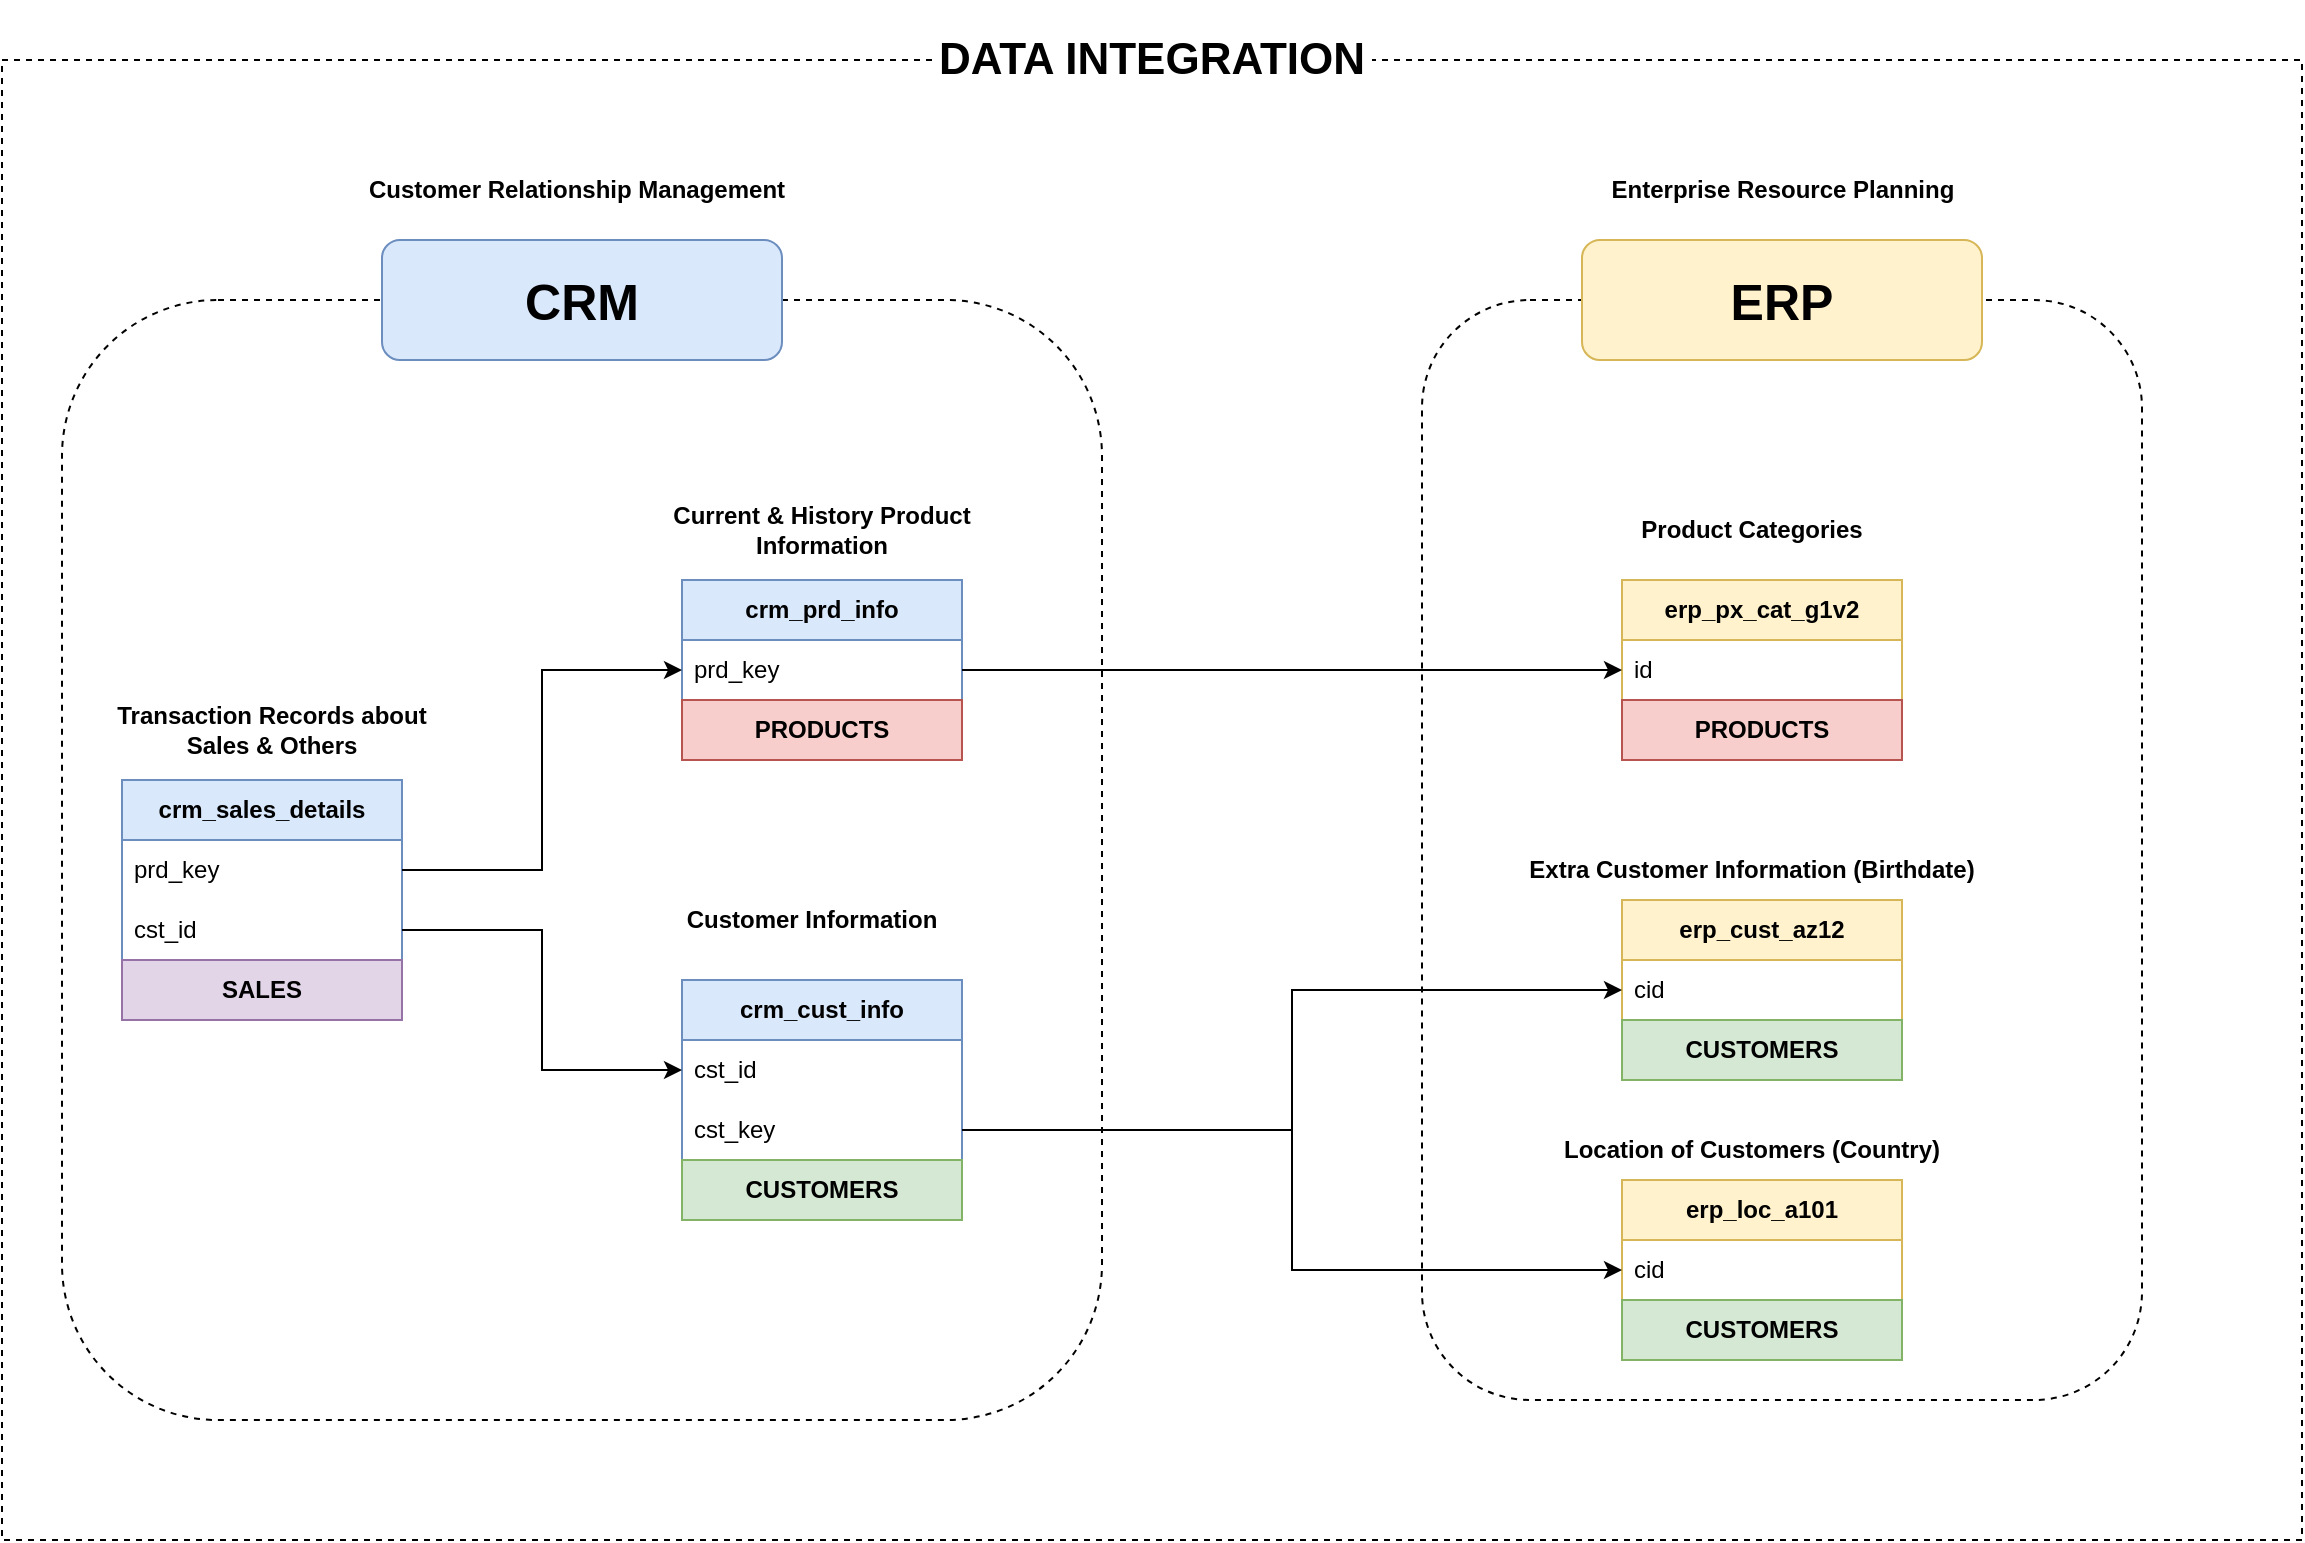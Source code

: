 <mxfile version="26.1.0">
  <diagram name="Page-1" id="xQZh7DtqDWPi7ovFSn_U">
    <mxGraphModel dx="1434" dy="746" grid="1" gridSize="10" guides="1" tooltips="1" connect="1" arrows="1" fold="1" page="1" pageScale="1" pageWidth="1169" pageHeight="827" math="0" shadow="0">
      <root>
        <mxCell id="0" />
        <mxCell id="1" parent="0" />
        <mxCell id="B9Pwn_NhOflRIA-IiDNd-1" value="" style="rounded=1;whiteSpace=wrap;html=1;fillColor=none;dashed=1;" vertex="1" parent="1">
          <mxGeometry x="90" y="160" width="520" height="560" as="geometry" />
        </mxCell>
        <mxCell id="B9Pwn_NhOflRIA-IiDNd-2" value="" style="rounded=1;whiteSpace=wrap;html=1;fillColor=none;dashed=1;" vertex="1" parent="1">
          <mxGeometry x="770" y="160" width="360" height="550" as="geometry" />
        </mxCell>
        <mxCell id="B9Pwn_NhOflRIA-IiDNd-3" value="&lt;font style=&quot;font-size: 25px;&quot;&gt;&lt;b&gt;CRM&lt;/b&gt;&lt;/font&gt;" style="rounded=1;whiteSpace=wrap;html=1;fillColor=#dae8fc;strokeColor=#6c8ebf;" vertex="1" parent="1">
          <mxGeometry x="250" y="130" width="200" height="60" as="geometry" />
        </mxCell>
        <mxCell id="B9Pwn_NhOflRIA-IiDNd-4" value="&lt;font style=&quot;font-size: 25px;&quot;&gt;&lt;b&gt;ERP&lt;/b&gt;&lt;/font&gt;" style="rounded=1;whiteSpace=wrap;html=1;fillColor=#fff2cc;strokeColor=#d6b656;" vertex="1" parent="1">
          <mxGeometry x="850" y="130" width="200" height="60" as="geometry" />
        </mxCell>
        <mxCell id="B9Pwn_NhOflRIA-IiDNd-5" value="crm_sales_details" style="swimlane;fontStyle=1;childLayout=stackLayout;horizontal=1;startSize=30;horizontalStack=0;resizeParent=1;resizeParentMax=0;resizeLast=0;collapsible=1;marginBottom=0;whiteSpace=wrap;html=1;fillColor=#dae8fc;strokeColor=#6c8ebf;" vertex="1" parent="1">
          <mxGeometry x="120" y="400" width="140" height="120" as="geometry" />
        </mxCell>
        <mxCell id="B9Pwn_NhOflRIA-IiDNd-6" value="prd_key" style="text;strokeColor=none;fillColor=none;align=left;verticalAlign=middle;spacingLeft=4;spacingRight=4;overflow=hidden;points=[[0,0.5],[1,0.5]];portConstraint=eastwest;rotatable=0;whiteSpace=wrap;html=1;" vertex="1" parent="B9Pwn_NhOflRIA-IiDNd-5">
          <mxGeometry y="30" width="140" height="30" as="geometry" />
        </mxCell>
        <mxCell id="B9Pwn_NhOflRIA-IiDNd-7" value="cst_id" style="text;strokeColor=none;fillColor=none;align=left;verticalAlign=middle;spacingLeft=4;spacingRight=4;overflow=hidden;points=[[0,0.5],[1,0.5]];portConstraint=eastwest;rotatable=0;whiteSpace=wrap;html=1;" vertex="1" parent="B9Pwn_NhOflRIA-IiDNd-5">
          <mxGeometry y="60" width="140" height="30" as="geometry" />
        </mxCell>
        <mxCell id="B9Pwn_NhOflRIA-IiDNd-28" value="SALES" style="rounded=0;whiteSpace=wrap;html=1;fillColor=#e1d5e7;strokeColor=#9673a6;fontStyle=1" vertex="1" parent="B9Pwn_NhOflRIA-IiDNd-5">
          <mxGeometry y="90" width="140" height="30" as="geometry" />
        </mxCell>
        <mxCell id="B9Pwn_NhOflRIA-IiDNd-9" value="Customer Relationship Management" style="text;html=1;align=center;verticalAlign=middle;whiteSpace=wrap;rounded=0;fontStyle=1" vertex="1" parent="1">
          <mxGeometry x="240" y="90" width="215" height="30" as="geometry" />
        </mxCell>
        <mxCell id="B9Pwn_NhOflRIA-IiDNd-10" value="Transaction Records about Sales &amp;amp; Others" style="text;html=1;align=center;verticalAlign=middle;whiteSpace=wrap;rounded=0;fontStyle=1;" vertex="1" parent="1">
          <mxGeometry x="110" y="360" width="170" height="30" as="geometry" />
        </mxCell>
        <mxCell id="B9Pwn_NhOflRIA-IiDNd-11" value="crm_prd_info" style="swimlane;fontStyle=1;childLayout=stackLayout;horizontal=1;startSize=30;horizontalStack=0;resizeParent=1;resizeParentMax=0;resizeLast=0;collapsible=1;marginBottom=0;whiteSpace=wrap;html=1;fillColor=#dae8fc;strokeColor=#6c8ebf;" vertex="1" parent="1">
          <mxGeometry x="400" y="300" width="140" height="90" as="geometry" />
        </mxCell>
        <mxCell id="B9Pwn_NhOflRIA-IiDNd-12" value="prd_key" style="text;strokeColor=none;fillColor=none;align=left;verticalAlign=middle;spacingLeft=4;spacingRight=4;overflow=hidden;points=[[0,0.5],[1,0.5]];portConstraint=eastwest;rotatable=0;whiteSpace=wrap;html=1;" vertex="1" parent="B9Pwn_NhOflRIA-IiDNd-11">
          <mxGeometry y="30" width="140" height="30" as="geometry" />
        </mxCell>
        <mxCell id="B9Pwn_NhOflRIA-IiDNd-33" value="PRODUCTS" style="rounded=0;whiteSpace=wrap;html=1;fillColor=#f8cecc;strokeColor=#b85450;fontStyle=1" vertex="1" parent="B9Pwn_NhOflRIA-IiDNd-11">
          <mxGeometry y="60" width="140" height="30" as="geometry" />
        </mxCell>
        <mxCell id="B9Pwn_NhOflRIA-IiDNd-14" value="crm_cust_info" style="swimlane;fontStyle=1;childLayout=stackLayout;horizontal=1;startSize=30;horizontalStack=0;resizeParent=1;resizeParentMax=0;resizeLast=0;collapsible=1;marginBottom=0;whiteSpace=wrap;html=1;fillColor=#dae8fc;strokeColor=#6c8ebf;" vertex="1" parent="1">
          <mxGeometry x="400" y="500" width="140" height="90" as="geometry" />
        </mxCell>
        <mxCell id="B9Pwn_NhOflRIA-IiDNd-15" value="cst_id" style="text;strokeColor=none;fillColor=none;align=left;verticalAlign=middle;spacingLeft=4;spacingRight=4;overflow=hidden;points=[[0,0.5],[1,0.5]];portConstraint=eastwest;rotatable=0;whiteSpace=wrap;html=1;" vertex="1" parent="B9Pwn_NhOflRIA-IiDNd-14">
          <mxGeometry y="30" width="140" height="30" as="geometry" />
        </mxCell>
        <mxCell id="B9Pwn_NhOflRIA-IiDNd-16" value="cst_key" style="text;strokeColor=none;fillColor=none;align=left;verticalAlign=middle;spacingLeft=4;spacingRight=4;overflow=hidden;points=[[0,0.5],[1,0.5]];portConstraint=eastwest;rotatable=0;whiteSpace=wrap;html=1;" vertex="1" parent="B9Pwn_NhOflRIA-IiDNd-14">
          <mxGeometry y="60" width="140" height="30" as="geometry" />
        </mxCell>
        <mxCell id="B9Pwn_NhOflRIA-IiDNd-17" value="erp_px_cat_g1v2" style="swimlane;fontStyle=1;childLayout=stackLayout;horizontal=1;startSize=30;horizontalStack=0;resizeParent=1;resizeParentMax=0;resizeLast=0;collapsible=1;marginBottom=0;whiteSpace=wrap;html=1;fillColor=#fff2cc;strokeColor=#d6b656;" vertex="1" parent="1">
          <mxGeometry x="870" y="300" width="140" height="60" as="geometry" />
        </mxCell>
        <mxCell id="B9Pwn_NhOflRIA-IiDNd-18" value="id" style="text;strokeColor=none;fillColor=none;align=left;verticalAlign=middle;spacingLeft=4;spacingRight=4;overflow=hidden;points=[[0,0.5],[1,0.5]];portConstraint=eastwest;rotatable=0;whiteSpace=wrap;html=1;" vertex="1" parent="B9Pwn_NhOflRIA-IiDNd-17">
          <mxGeometry y="30" width="140" height="30" as="geometry" />
        </mxCell>
        <mxCell id="B9Pwn_NhOflRIA-IiDNd-19" value="erp_cust_az12" style="swimlane;fontStyle=1;childLayout=stackLayout;horizontal=1;startSize=30;horizontalStack=0;resizeParent=1;resizeParentMax=0;resizeLast=0;collapsible=1;marginBottom=0;whiteSpace=wrap;html=1;fillColor=#fff2cc;strokeColor=#d6b656;" vertex="1" parent="1">
          <mxGeometry x="870" y="460" width="140" height="60" as="geometry" />
        </mxCell>
        <mxCell id="B9Pwn_NhOflRIA-IiDNd-20" value="cid" style="text;strokeColor=none;fillColor=none;align=left;verticalAlign=middle;spacingLeft=4;spacingRight=4;overflow=hidden;points=[[0,0.5],[1,0.5]];portConstraint=eastwest;rotatable=0;whiteSpace=wrap;html=1;" vertex="1" parent="B9Pwn_NhOflRIA-IiDNd-19">
          <mxGeometry y="30" width="140" height="30" as="geometry" />
        </mxCell>
        <mxCell id="B9Pwn_NhOflRIA-IiDNd-21" value="erp_loc_a101" style="swimlane;fontStyle=1;childLayout=stackLayout;horizontal=1;startSize=30;horizontalStack=0;resizeParent=1;resizeParentMax=0;resizeLast=0;collapsible=1;marginBottom=0;whiteSpace=wrap;html=1;fillColor=#fff2cc;strokeColor=#d6b656;" vertex="1" parent="1">
          <mxGeometry x="870" y="600" width="140" height="60" as="geometry" />
        </mxCell>
        <mxCell id="B9Pwn_NhOflRIA-IiDNd-22" value="cid" style="text;strokeColor=none;fillColor=none;align=left;verticalAlign=middle;spacingLeft=4;spacingRight=4;overflow=hidden;points=[[0,0.5],[1,0.5]];portConstraint=eastwest;rotatable=0;whiteSpace=wrap;html=1;" vertex="1" parent="B9Pwn_NhOflRIA-IiDNd-21">
          <mxGeometry y="30" width="140" height="30" as="geometry" />
        </mxCell>
        <mxCell id="B9Pwn_NhOflRIA-IiDNd-23" value="Current &amp;amp; History Product Information" style="text;html=1;align=center;verticalAlign=middle;whiteSpace=wrap;rounded=0;fontStyle=1;" vertex="1" parent="1">
          <mxGeometry x="385" y="260" width="170" height="30" as="geometry" />
        </mxCell>
        <mxCell id="B9Pwn_NhOflRIA-IiDNd-24" value="Customer Information" style="text;html=1;align=center;verticalAlign=middle;whiteSpace=wrap;rounded=0;fontStyle=1;" vertex="1" parent="1">
          <mxGeometry x="380" y="455" width="170" height="30" as="geometry" />
        </mxCell>
        <mxCell id="B9Pwn_NhOflRIA-IiDNd-25" value="Product Categories" style="text;html=1;align=center;verticalAlign=middle;whiteSpace=wrap;rounded=0;fontStyle=1;" vertex="1" parent="1">
          <mxGeometry x="850" y="260" width="170" height="30" as="geometry" />
        </mxCell>
        <mxCell id="B9Pwn_NhOflRIA-IiDNd-26" value="Extra Customer Information (Birthdate)" style="text;html=1;align=center;verticalAlign=middle;whiteSpace=wrap;rounded=0;fontStyle=1;" vertex="1" parent="1">
          <mxGeometry x="820" y="430" width="230" height="30" as="geometry" />
        </mxCell>
        <mxCell id="B9Pwn_NhOflRIA-IiDNd-27" value="Location of Customers (Country)" style="text;html=1;align=center;verticalAlign=middle;whiteSpace=wrap;rounded=0;fontStyle=1;" vertex="1" parent="1">
          <mxGeometry x="820" y="570" width="230" height="30" as="geometry" />
        </mxCell>
        <mxCell id="B9Pwn_NhOflRIA-IiDNd-34" value="PRODUCTS" style="rounded=0;whiteSpace=wrap;html=1;fillColor=#f8cecc;strokeColor=#b85450;fontStyle=1" vertex="1" parent="1">
          <mxGeometry x="870" y="360" width="140" height="30" as="geometry" />
        </mxCell>
        <mxCell id="B9Pwn_NhOflRIA-IiDNd-35" value="CUSTOMERS" style="rounded=0;whiteSpace=wrap;html=1;fillColor=#d5e8d4;strokeColor=#82b366;fontStyle=1" vertex="1" parent="1">
          <mxGeometry x="400" y="590" width="140" height="30" as="geometry" />
        </mxCell>
        <mxCell id="B9Pwn_NhOflRIA-IiDNd-36" value="CUSTOMERS" style="rounded=0;whiteSpace=wrap;html=1;fillColor=#d5e8d4;strokeColor=#82b366;fontStyle=1" vertex="1" parent="1">
          <mxGeometry x="870" y="520" width="140" height="30" as="geometry" />
        </mxCell>
        <mxCell id="B9Pwn_NhOflRIA-IiDNd-37" value="CUSTOMERS" style="rounded=0;whiteSpace=wrap;html=1;fillColor=#d5e8d4;strokeColor=#82b366;fontStyle=1" vertex="1" parent="1">
          <mxGeometry x="870" y="660" width="140" height="30" as="geometry" />
        </mxCell>
        <mxCell id="B9Pwn_NhOflRIA-IiDNd-38" style="edgeStyle=orthogonalEdgeStyle;rounded=0;orthogonalLoop=1;jettySize=auto;html=1;exitX=1;exitY=0.5;exitDx=0;exitDy=0;entryX=0;entryY=0.5;entryDx=0;entryDy=0;" edge="1" parent="1" source="B9Pwn_NhOflRIA-IiDNd-6" target="B9Pwn_NhOflRIA-IiDNd-12">
          <mxGeometry relative="1" as="geometry" />
        </mxCell>
        <mxCell id="B9Pwn_NhOflRIA-IiDNd-39" style="edgeStyle=orthogonalEdgeStyle;rounded=0;orthogonalLoop=1;jettySize=auto;html=1;entryX=0;entryY=0.5;entryDx=0;entryDy=0;" edge="1" parent="1" source="B9Pwn_NhOflRIA-IiDNd-7" target="B9Pwn_NhOflRIA-IiDNd-15">
          <mxGeometry relative="1" as="geometry" />
        </mxCell>
        <mxCell id="B9Pwn_NhOflRIA-IiDNd-40" style="edgeStyle=orthogonalEdgeStyle;rounded=0;orthogonalLoop=1;jettySize=auto;html=1;exitX=1;exitY=0.5;exitDx=0;exitDy=0;entryX=0;entryY=0.5;entryDx=0;entryDy=0;" edge="1" parent="1" source="B9Pwn_NhOflRIA-IiDNd-12" target="B9Pwn_NhOflRIA-IiDNd-18">
          <mxGeometry relative="1" as="geometry" />
        </mxCell>
        <mxCell id="B9Pwn_NhOflRIA-IiDNd-41" style="edgeStyle=orthogonalEdgeStyle;rounded=0;orthogonalLoop=1;jettySize=auto;html=1;exitX=1;exitY=0.5;exitDx=0;exitDy=0;entryX=0;entryY=0.5;entryDx=0;entryDy=0;" edge="1" parent="1" source="B9Pwn_NhOflRIA-IiDNd-16" target="B9Pwn_NhOflRIA-IiDNd-20">
          <mxGeometry relative="1" as="geometry" />
        </mxCell>
        <mxCell id="B9Pwn_NhOflRIA-IiDNd-42" style="edgeStyle=orthogonalEdgeStyle;rounded=0;orthogonalLoop=1;jettySize=auto;html=1;entryX=0;entryY=0.5;entryDx=0;entryDy=0;" edge="1" parent="1" source="B9Pwn_NhOflRIA-IiDNd-16" target="B9Pwn_NhOflRIA-IiDNd-22">
          <mxGeometry relative="1" as="geometry" />
        </mxCell>
        <mxCell id="B9Pwn_NhOflRIA-IiDNd-43" value="Enterprise Resource Planning" style="text;html=1;align=center;verticalAlign=middle;whiteSpace=wrap;rounded=0;fontStyle=1" vertex="1" parent="1">
          <mxGeometry x="842.5" y="90" width="215" height="30" as="geometry" />
        </mxCell>
        <mxCell id="B9Pwn_NhOflRIA-IiDNd-44" value="" style="rounded=0;whiteSpace=wrap;html=1;fillColor=none;dashed=1;" vertex="1" parent="1">
          <mxGeometry x="60" y="40" width="1150" height="740" as="geometry" />
        </mxCell>
        <mxCell id="B9Pwn_NhOflRIA-IiDNd-45" value="&lt;b&gt;&lt;font style=&quot;font-size: 22px;&quot;&gt;DATA INTEGRATION&lt;/font&gt;&lt;/b&gt;" style="rounded=1;whiteSpace=wrap;html=1;strokeColor=none;fillColor=default;" vertex="1" parent="1">
          <mxGeometry x="525" y="10" width="220" height="60" as="geometry" />
        </mxCell>
      </root>
    </mxGraphModel>
  </diagram>
</mxfile>
